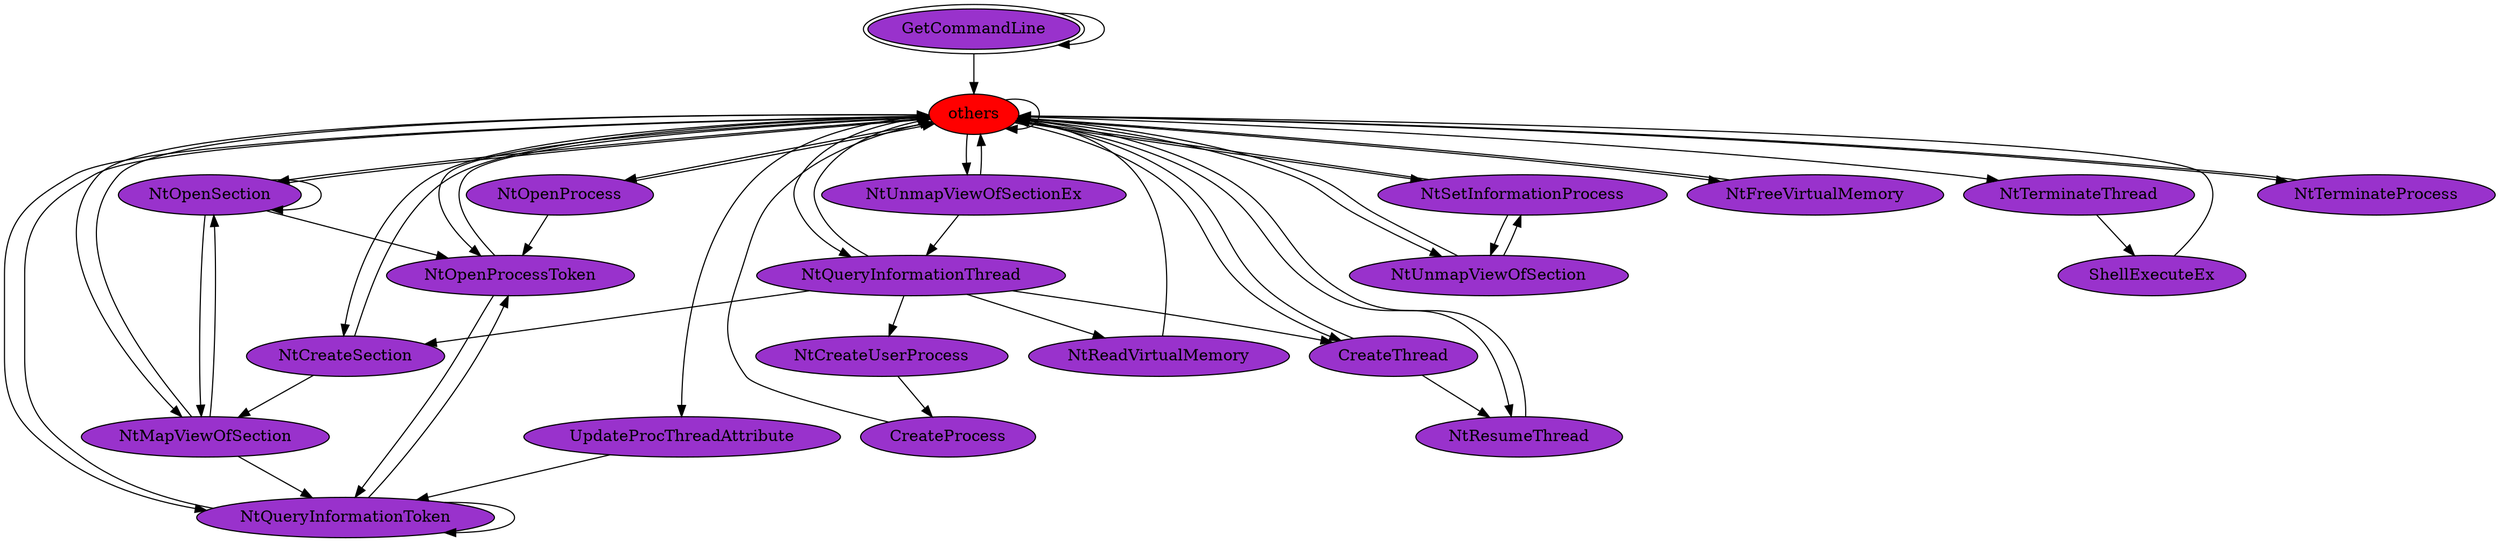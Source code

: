digraph "./REPORTS/6162/API_PER_CATEGORY/ShellExecuteEx.exe_4288_Processes_API_per_Category_Transition_Matrix" {
	GetCommandLine [label=GetCommandLine fillcolor=darkorchid peripheries=2 style=filled]
	GetCommandLine -> GetCommandLine [label=""]
	others [label=others fillcolor=red style=filled]
	GetCommandLine -> others [label=""]
	others -> others [label=""]
	NtOpenSection [label=NtOpenSection fillcolor=darkorchid style=filled]
	others -> NtOpenSection [label=""]
	NtCreateSection [label=NtCreateSection fillcolor=darkorchid style=filled]
	others -> NtCreateSection [label=""]
	NtMapViewOfSection [label=NtMapViewOfSection fillcolor=darkorchid style=filled]
	others -> NtMapViewOfSection [label=""]
	NtQueryInformationToken [label=NtQueryInformationToken fillcolor=darkorchid style=filled]
	others -> NtQueryInformationToken [label=""]
	NtOpenProcessToken [label=NtOpenProcessToken fillcolor=darkorchid style=filled]
	others -> NtOpenProcessToken [label=""]
	NtSetInformationProcess [label=NtSetInformationProcess fillcolor=darkorchid style=filled]
	others -> NtSetInformationProcess [label=""]
	NtUnmapViewOfSectionEx [label=NtUnmapViewOfSectionEx fillcolor=darkorchid style=filled]
	others -> NtUnmapViewOfSectionEx [label=""]
	NtQueryInformationThread [label=NtQueryInformationThread fillcolor=darkorchid style=filled]
	others -> NtQueryInformationThread [label=""]
	CreateThread [label=CreateThread fillcolor=darkorchid style=filled]
	others -> CreateThread [label=""]
	NtResumeThread [label=NtResumeThread fillcolor=darkorchid style=filled]
	others -> NtResumeThread [label=""]
	NtOpenProcess [label=NtOpenProcess fillcolor=darkorchid style=filled]
	others -> NtOpenProcess [label=""]
	UpdateProcThreadAttribute [label=UpdateProcThreadAttribute fillcolor=darkorchid style=filled]
	others -> UpdateProcThreadAttribute [label=""]
	NtUnmapViewOfSection [label=NtUnmapViewOfSection fillcolor=darkorchid style=filled]
	others -> NtUnmapViewOfSection [label=""]
	NtFreeVirtualMemory [label=NtFreeVirtualMemory fillcolor=darkorchid style=filled]
	others -> NtFreeVirtualMemory [label=""]
	NtTerminateThread [label=NtTerminateThread fillcolor=darkorchid style=filled]
	others -> NtTerminateThread [label=""]
	NtTerminateProcess [label=NtTerminateProcess fillcolor=darkorchid style=filled]
	others -> NtTerminateProcess [label=""]
	NtOpenSection -> others [label=""]
	NtOpenSection -> NtOpenSection [label=""]
	NtOpenSection -> NtMapViewOfSection [label=""]
	NtOpenSection -> NtOpenProcessToken [label=""]
	NtCreateSection -> others [label=""]
	NtCreateSection -> NtMapViewOfSection [label=""]
	NtMapViewOfSection -> others [label=""]
	NtMapViewOfSection -> NtOpenSection [label=""]
	NtMapViewOfSection -> NtQueryInformationToken [label=""]
	NtQueryInformationToken -> others [label=""]
	NtQueryInformationToken -> NtQueryInformationToken [label=""]
	NtQueryInformationToken -> NtOpenProcessToken [label=""]
	NtOpenProcessToken -> others [label=""]
	NtOpenProcessToken -> NtQueryInformationToken [label=""]
	NtSetInformationProcess -> others [label=""]
	NtSetInformationProcess -> NtUnmapViewOfSection [label=""]
	NtUnmapViewOfSectionEx -> others [label=""]
	NtUnmapViewOfSectionEx -> NtQueryInformationThread [label=""]
	NtQueryInformationThread -> others [label=""]
	NtQueryInformationThread -> NtCreateSection [label=""]
	NtReadVirtualMemory [label=NtReadVirtualMemory fillcolor=darkorchid style=filled]
	NtQueryInformationThread -> NtReadVirtualMemory [label=""]
	NtQueryInformationThread -> CreateThread [label=""]
	NtCreateUserProcess [label=NtCreateUserProcess fillcolor=darkorchid style=filled]
	NtQueryInformationThread -> NtCreateUserProcess [label=""]
	NtReadVirtualMemory -> others [label=""]
	CreateThread -> others [label=""]
	CreateThread -> NtResumeThread [label=""]
	NtResumeThread -> others [label=""]
	NtOpenProcess -> others [label=""]
	NtOpenProcess -> NtOpenProcessToken [label=""]
	UpdateProcThreadAttribute -> NtQueryInformationToken [label=""]
	NtUnmapViewOfSection -> others [label=""]
	NtUnmapViewOfSection -> NtSetInformationProcess [label=""]
	CreateProcess [label=CreateProcess fillcolor=darkorchid style=filled]
	NtCreateUserProcess -> CreateProcess [label=""]
	CreateProcess -> others [label=""]
	NtFreeVirtualMemory -> others [label=""]
	ShellExecuteEx [label=ShellExecuteEx fillcolor=darkorchid style=filled]
	NtTerminateThread -> ShellExecuteEx [label=""]
	ShellExecuteEx -> others [label=""]
	NtTerminateProcess -> others [label=""]
}
